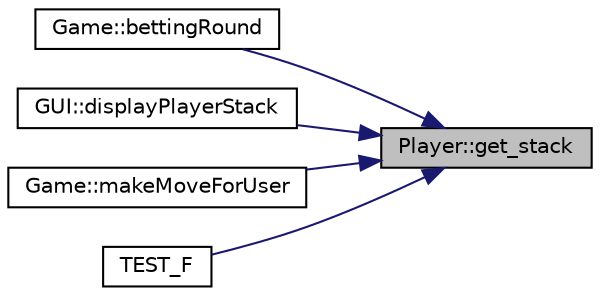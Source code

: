 digraph "Player::get_stack"
{
 // INTERACTIVE_SVG=YES
 // LATEX_PDF_SIZE
  edge [fontname="Helvetica",fontsize="10",labelfontname="Helvetica",labelfontsize="10"];
  node [fontname="Helvetica",fontsize="10",shape=record];
  rankdir="RL";
  Node1 [label="Player::get_stack",height=0.2,width=0.4,color="black", fillcolor="grey75", style="filled", fontcolor="black",tooltip="Gets the current stack of the player."];
  Node1 -> Node2 [dir="back",color="midnightblue",fontsize="10",style="solid",fontname="Helvetica"];
  Node2 [label="Game::bettingRound",height=0.2,width=0.4,color="black", fillcolor="white", style="filled",URL="$class_game.html#a0de5cbe2125b0929a0bc8d2e6cdd64d5",tooltip="Conducts a betting round."];
  Node1 -> Node3 [dir="back",color="midnightblue",fontsize="10",style="solid",fontname="Helvetica"];
  Node3 [label="GUI::displayPlayerStack",height=0.2,width=0.4,color="black", fillcolor="white", style="filled",URL="$class_g_u_i.html#ad32a7ec45a881658fe14659ec3ce1ed3",tooltip="Displays the current chip stack of a player."];
  Node1 -> Node4 [dir="back",color="midnightblue",fontsize="10",style="solid",fontname="Helvetica"];
  Node4 [label="Game::makeMoveForUser",height=0.2,width=0.4,color="black", fillcolor="white", style="filled",URL="$class_game.html#a1a44850a64799e17f43f22b560275157",tooltip="Processes a move made by the user."];
  Node1 -> Node5 [dir="back",color="midnightblue",fontsize="10",style="solid",fontname="Helvetica"];
  Node5 [label="TEST_F",height=0.2,width=0.4,color="black", fillcolor="white", style="filled",URL="$test___human_player_8cc.html#a7076a3a0b24e0d759867c23f35caf8f7",tooltip=" "];
}
